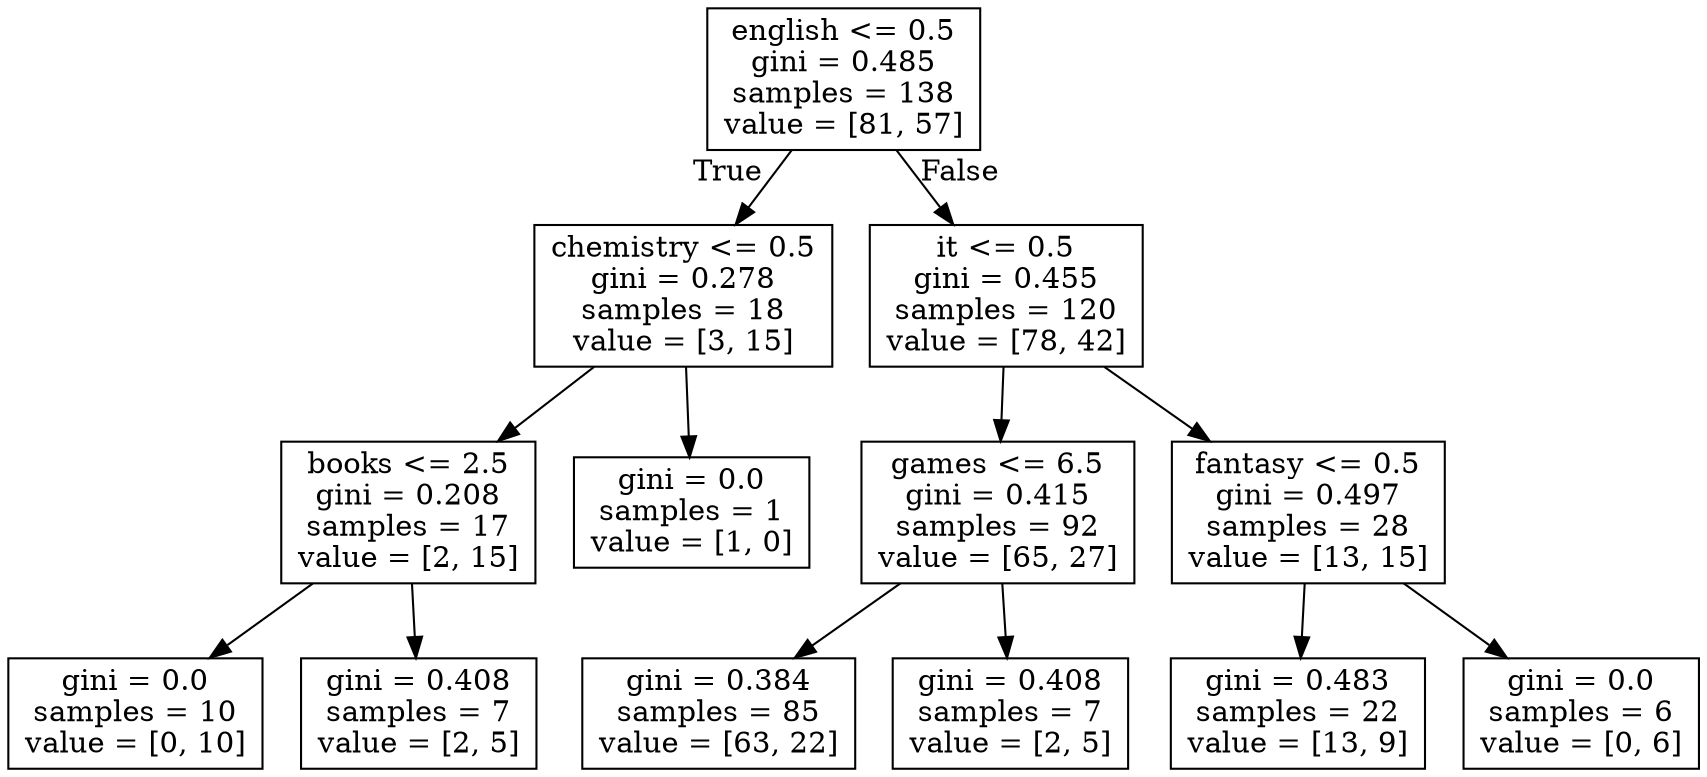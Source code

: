 digraph Tree {
node [shape=box] ;
0 [label="english <= 0.5\ngini = 0.485\nsamples = 138\nvalue = [81, 57]"] ;
1 [label="chemistry <= 0.5\ngini = 0.278\nsamples = 18\nvalue = [3, 15]"] ;
0 -> 1 [labeldistance=2.5, labelangle=45, headlabel="True"] ;
2 [label="books <= 2.5\ngini = 0.208\nsamples = 17\nvalue = [2, 15]"] ;
1 -> 2 ;
3 [label="gini = 0.0\nsamples = 10\nvalue = [0, 10]"] ;
2 -> 3 ;
4 [label="gini = 0.408\nsamples = 7\nvalue = [2, 5]"] ;
2 -> 4 ;
5 [label="gini = 0.0\nsamples = 1\nvalue = [1, 0]"] ;
1 -> 5 ;
6 [label="it <= 0.5\ngini = 0.455\nsamples = 120\nvalue = [78, 42]"] ;
0 -> 6 [labeldistance=2.5, labelangle=-45, headlabel="False"] ;
7 [label="games <= 6.5\ngini = 0.415\nsamples = 92\nvalue = [65, 27]"] ;
6 -> 7 ;
8 [label="gini = 0.384\nsamples = 85\nvalue = [63, 22]"] ;
7 -> 8 ;
9 [label="gini = 0.408\nsamples = 7\nvalue = [2, 5]"] ;
7 -> 9 ;
10 [label="fantasy <= 0.5\ngini = 0.497\nsamples = 28\nvalue = [13, 15]"] ;
6 -> 10 ;
11 [label="gini = 0.483\nsamples = 22\nvalue = [13, 9]"] ;
10 -> 11 ;
12 [label="gini = 0.0\nsamples = 6\nvalue = [0, 6]"] ;
10 -> 12 ;
}